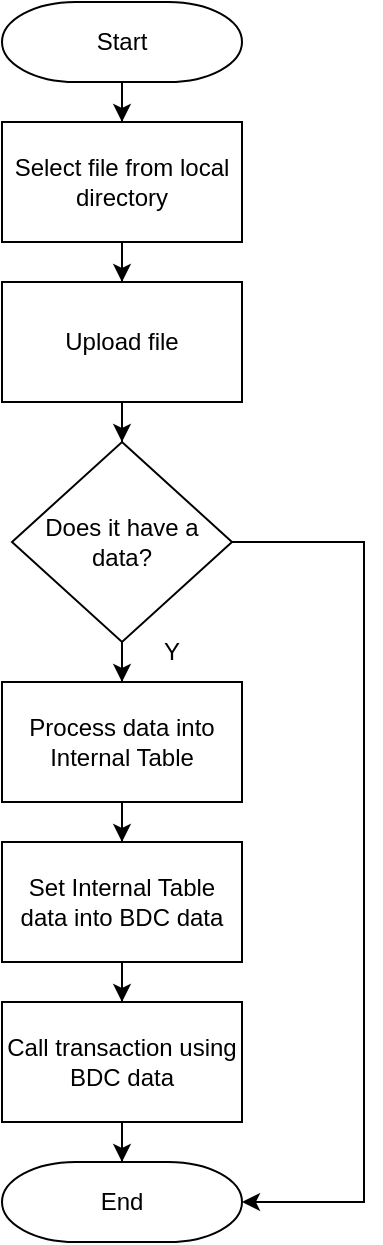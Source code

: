 <mxfile version="21.3.5" type="github">
  <diagram name="Page-1" id="1jzRu7yWlhSrJ6u4bMnb">
    <mxGraphModel dx="794" dy="1580" grid="1" gridSize="10" guides="1" tooltips="1" connect="1" arrows="1" fold="1" page="1" pageScale="1" pageWidth="850" pageHeight="1100" math="0" shadow="0">
      <root>
        <mxCell id="0" />
        <mxCell id="1" parent="0" />
        <mxCell id="_CKV8UfmycrCGxTpbYPW-5" value="" style="edgeStyle=orthogonalEdgeStyle;rounded=0;orthogonalLoop=1;jettySize=auto;html=1;" edge="1" parent="1" source="_CKV8UfmycrCGxTpbYPW-3" target="_CKV8UfmycrCGxTpbYPW-4">
          <mxGeometry relative="1" as="geometry" />
        </mxCell>
        <mxCell id="_CKV8UfmycrCGxTpbYPW-3" value="Start" style="strokeWidth=1;html=1;shape=mxgraph.flowchart.terminator;whiteSpace=wrap;" vertex="1" parent="1">
          <mxGeometry x="340" y="-920" width="120" height="40" as="geometry" />
        </mxCell>
        <mxCell id="_CKV8UfmycrCGxTpbYPW-7" value="" style="edgeStyle=orthogonalEdgeStyle;rounded=0;orthogonalLoop=1;jettySize=auto;html=1;" edge="1" parent="1" source="_CKV8UfmycrCGxTpbYPW-4" target="_CKV8UfmycrCGxTpbYPW-6">
          <mxGeometry relative="1" as="geometry" />
        </mxCell>
        <mxCell id="_CKV8UfmycrCGxTpbYPW-4" value="Select file from local directory" style="whiteSpace=wrap;html=1;strokeWidth=1;" vertex="1" parent="1">
          <mxGeometry x="340" y="-860" width="120" height="60" as="geometry" />
        </mxCell>
        <mxCell id="_CKV8UfmycrCGxTpbYPW-11" value="" style="edgeStyle=orthogonalEdgeStyle;rounded=0;orthogonalLoop=1;jettySize=auto;html=1;" edge="1" parent="1" source="_CKV8UfmycrCGxTpbYPW-6" target="_CKV8UfmycrCGxTpbYPW-10">
          <mxGeometry relative="1" as="geometry" />
        </mxCell>
        <mxCell id="_CKV8UfmycrCGxTpbYPW-6" value="Upload file" style="whiteSpace=wrap;html=1;strokeWidth=1;" vertex="1" parent="1">
          <mxGeometry x="340" y="-780" width="120" height="60" as="geometry" />
        </mxCell>
        <mxCell id="_CKV8UfmycrCGxTpbYPW-17" value="" style="edgeStyle=orthogonalEdgeStyle;rounded=0;orthogonalLoop=1;jettySize=auto;html=1;" edge="1" parent="1" source="_CKV8UfmycrCGxTpbYPW-10" target="_CKV8UfmycrCGxTpbYPW-16">
          <mxGeometry relative="1" as="geometry" />
        </mxCell>
        <mxCell id="_CKV8UfmycrCGxTpbYPW-31" value="" style="edgeStyle=orthogonalEdgeStyle;rounded=0;orthogonalLoop=1;jettySize=auto;html=1;entryX=1;entryY=0.5;entryDx=0;entryDy=0;entryPerimeter=0;" edge="1" parent="1" source="_CKV8UfmycrCGxTpbYPW-10" target="_CKV8UfmycrCGxTpbYPW-23">
          <mxGeometry relative="1" as="geometry">
            <mxPoint x="520" y="-510" as="targetPoint" />
            <Array as="points">
              <mxPoint x="521" y="-650" />
              <mxPoint x="521" y="-320" />
            </Array>
          </mxGeometry>
        </mxCell>
        <mxCell id="_CKV8UfmycrCGxTpbYPW-10" value="Does it have a data?" style="rhombus;whiteSpace=wrap;html=1;strokeWidth=1;" vertex="1" parent="1">
          <mxGeometry x="345" y="-700" width="110" height="100" as="geometry" />
        </mxCell>
        <mxCell id="_CKV8UfmycrCGxTpbYPW-20" value="" style="edgeStyle=orthogonalEdgeStyle;rounded=0;orthogonalLoop=1;jettySize=auto;html=1;" edge="1" parent="1" source="_CKV8UfmycrCGxTpbYPW-16" target="_CKV8UfmycrCGxTpbYPW-19">
          <mxGeometry relative="1" as="geometry" />
        </mxCell>
        <mxCell id="_CKV8UfmycrCGxTpbYPW-16" value="Process data into Internal Table" style="whiteSpace=wrap;html=1;strokeWidth=1;" vertex="1" parent="1">
          <mxGeometry x="340" y="-580" width="120" height="60" as="geometry" />
        </mxCell>
        <mxCell id="_CKV8UfmycrCGxTpbYPW-18" value="Y" style="text;strokeColor=none;align=center;fillColor=none;html=1;verticalAlign=middle;whiteSpace=wrap;rounded=0;" vertex="1" parent="1">
          <mxGeometry x="395" y="-610" width="60" height="30" as="geometry" />
        </mxCell>
        <mxCell id="_CKV8UfmycrCGxTpbYPW-22" value="" style="edgeStyle=orthogonalEdgeStyle;rounded=0;orthogonalLoop=1;jettySize=auto;html=1;" edge="1" parent="1" source="_CKV8UfmycrCGxTpbYPW-19" target="_CKV8UfmycrCGxTpbYPW-21">
          <mxGeometry relative="1" as="geometry" />
        </mxCell>
        <mxCell id="_CKV8UfmycrCGxTpbYPW-19" value="Set Internal Table data into BDC data" style="whiteSpace=wrap;html=1;strokeWidth=1;" vertex="1" parent="1">
          <mxGeometry x="340" y="-500" width="120" height="60" as="geometry" />
        </mxCell>
        <mxCell id="_CKV8UfmycrCGxTpbYPW-21" value="Call transaction using BDC data" style="whiteSpace=wrap;html=1;strokeWidth=1;" vertex="1" parent="1">
          <mxGeometry x="340" y="-420" width="120" height="60" as="geometry" />
        </mxCell>
        <mxCell id="_CKV8UfmycrCGxTpbYPW-29" value="" style="edgeStyle=orthogonalEdgeStyle;rounded=0;orthogonalLoop=1;jettySize=auto;html=1;" edge="1" parent="1" source="_CKV8UfmycrCGxTpbYPW-21" target="_CKV8UfmycrCGxTpbYPW-23">
          <mxGeometry relative="1" as="geometry">
            <mxPoint x="400" y="-360" as="sourcePoint" />
            <mxPoint x="400" y="-340" as="targetPoint" />
          </mxGeometry>
        </mxCell>
        <mxCell id="_CKV8UfmycrCGxTpbYPW-23" value="End" style="strokeWidth=1;html=1;shape=mxgraph.flowchart.terminator;whiteSpace=wrap;" vertex="1" parent="1">
          <mxGeometry x="340" y="-340" width="120" height="40" as="geometry" />
        </mxCell>
      </root>
    </mxGraphModel>
  </diagram>
</mxfile>
